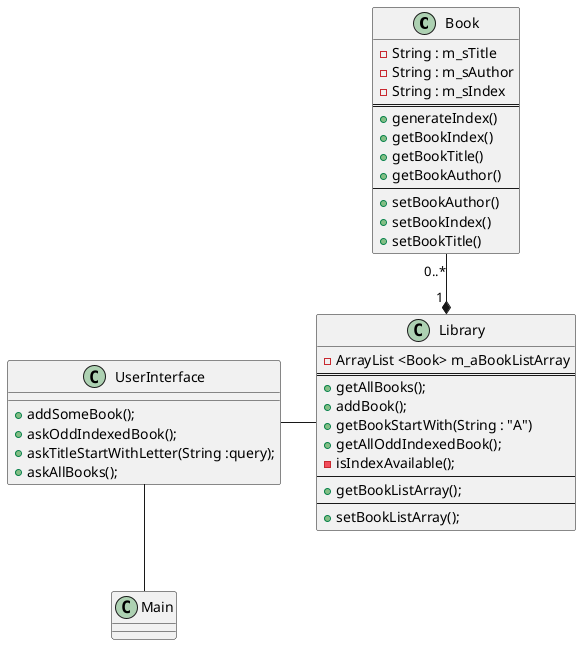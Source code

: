 @startuml

class Book{
- String : m_sTitle
- String : m_sAuthor
- String : m_sIndex
==
+ generateIndex()
+ getBookIndex()
+ getBookTitle()
+ getBookAuthor()
--
+ setBookAuthor()
+ setBookIndex()
+ setBookTitle()
}

Book "0..*" --* "1 " Library

class Library{
- ArrayList <Book> m_aBookListArray
==
+ getAllBooks();
+ addBook();
+ getBookStartWith(String : "A")
+ getAllOddIndexedBook();
- isIndexAvailable();
--
+ getBookListArray();
--
+ setBookListArray();
}

class UserInterface{
+ addSomeBook();
+ askOddIndexedBook();
+ askTitleStartWithLetter(String :query);
+ askAllBooks();
}

class Main{

}

UserInterface  - Library
UserInterface -- Main
@enduml